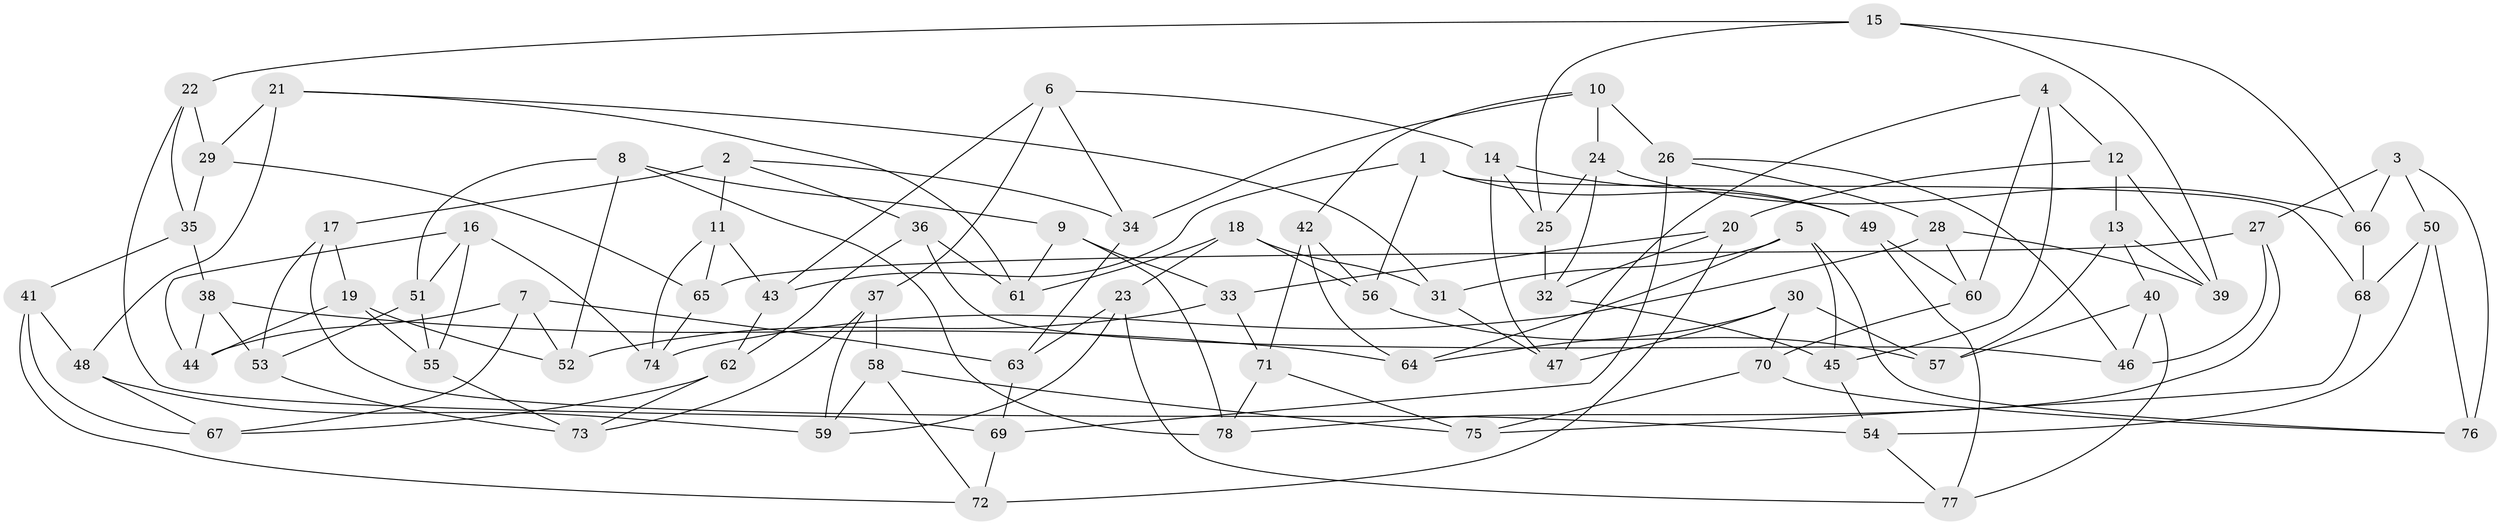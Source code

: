 // coarse degree distribution, {4: 0.07692307692307693, 5: 0.19230769230769232, 10: 0.038461538461538464, 6: 0.3076923076923077, 7: 0.19230769230769232, 2: 0.038461538461538464, 3: 0.038461538461538464, 8: 0.07692307692307693, 9: 0.038461538461538464}
// Generated by graph-tools (version 1.1) at 2025/38/03/04/25 23:38:17]
// undirected, 78 vertices, 156 edges
graph export_dot {
  node [color=gray90,style=filled];
  1;
  2;
  3;
  4;
  5;
  6;
  7;
  8;
  9;
  10;
  11;
  12;
  13;
  14;
  15;
  16;
  17;
  18;
  19;
  20;
  21;
  22;
  23;
  24;
  25;
  26;
  27;
  28;
  29;
  30;
  31;
  32;
  33;
  34;
  35;
  36;
  37;
  38;
  39;
  40;
  41;
  42;
  43;
  44;
  45;
  46;
  47;
  48;
  49;
  50;
  51;
  52;
  53;
  54;
  55;
  56;
  57;
  58;
  59;
  60;
  61;
  62;
  63;
  64;
  65;
  66;
  67;
  68;
  69;
  70;
  71;
  72;
  73;
  74;
  75;
  76;
  77;
  78;
  1 -- 56;
  1 -- 43;
  1 -- 49;
  1 -- 68;
  2 -- 36;
  2 -- 11;
  2 -- 17;
  2 -- 34;
  3 -- 66;
  3 -- 50;
  3 -- 76;
  3 -- 27;
  4 -- 12;
  4 -- 47;
  4 -- 45;
  4 -- 60;
  5 -- 64;
  5 -- 76;
  5 -- 45;
  5 -- 31;
  6 -- 14;
  6 -- 43;
  6 -- 37;
  6 -- 34;
  7 -- 67;
  7 -- 63;
  7 -- 52;
  7 -- 44;
  8 -- 78;
  8 -- 9;
  8 -- 51;
  8 -- 52;
  9 -- 61;
  9 -- 78;
  9 -- 33;
  10 -- 26;
  10 -- 24;
  10 -- 42;
  10 -- 34;
  11 -- 43;
  11 -- 74;
  11 -- 65;
  12 -- 13;
  12 -- 20;
  12 -- 39;
  13 -- 40;
  13 -- 39;
  13 -- 57;
  14 -- 49;
  14 -- 47;
  14 -- 25;
  15 -- 25;
  15 -- 39;
  15 -- 66;
  15 -- 22;
  16 -- 44;
  16 -- 55;
  16 -- 74;
  16 -- 51;
  17 -- 19;
  17 -- 54;
  17 -- 53;
  18 -- 23;
  18 -- 56;
  18 -- 61;
  18 -- 31;
  19 -- 55;
  19 -- 44;
  19 -- 52;
  20 -- 33;
  20 -- 32;
  20 -- 72;
  21 -- 48;
  21 -- 29;
  21 -- 61;
  21 -- 31;
  22 -- 29;
  22 -- 35;
  22 -- 69;
  23 -- 59;
  23 -- 63;
  23 -- 77;
  24 -- 32;
  24 -- 66;
  24 -- 25;
  25 -- 32;
  26 -- 46;
  26 -- 69;
  26 -- 28;
  27 -- 46;
  27 -- 78;
  27 -- 65;
  28 -- 39;
  28 -- 60;
  28 -- 74;
  29 -- 65;
  29 -- 35;
  30 -- 57;
  30 -- 64;
  30 -- 47;
  30 -- 70;
  31 -- 47;
  32 -- 45;
  33 -- 52;
  33 -- 71;
  34 -- 63;
  35 -- 38;
  35 -- 41;
  36 -- 46;
  36 -- 61;
  36 -- 62;
  37 -- 59;
  37 -- 58;
  37 -- 73;
  38 -- 53;
  38 -- 64;
  38 -- 44;
  40 -- 46;
  40 -- 77;
  40 -- 57;
  41 -- 48;
  41 -- 67;
  41 -- 72;
  42 -- 64;
  42 -- 56;
  42 -- 71;
  43 -- 62;
  45 -- 54;
  48 -- 59;
  48 -- 67;
  49 -- 60;
  49 -- 77;
  50 -- 76;
  50 -- 68;
  50 -- 54;
  51 -- 53;
  51 -- 55;
  53 -- 73;
  54 -- 77;
  55 -- 73;
  56 -- 57;
  58 -- 59;
  58 -- 72;
  58 -- 75;
  60 -- 70;
  62 -- 67;
  62 -- 73;
  63 -- 69;
  65 -- 74;
  66 -- 68;
  68 -- 75;
  69 -- 72;
  70 -- 76;
  70 -- 75;
  71 -- 78;
  71 -- 75;
}
